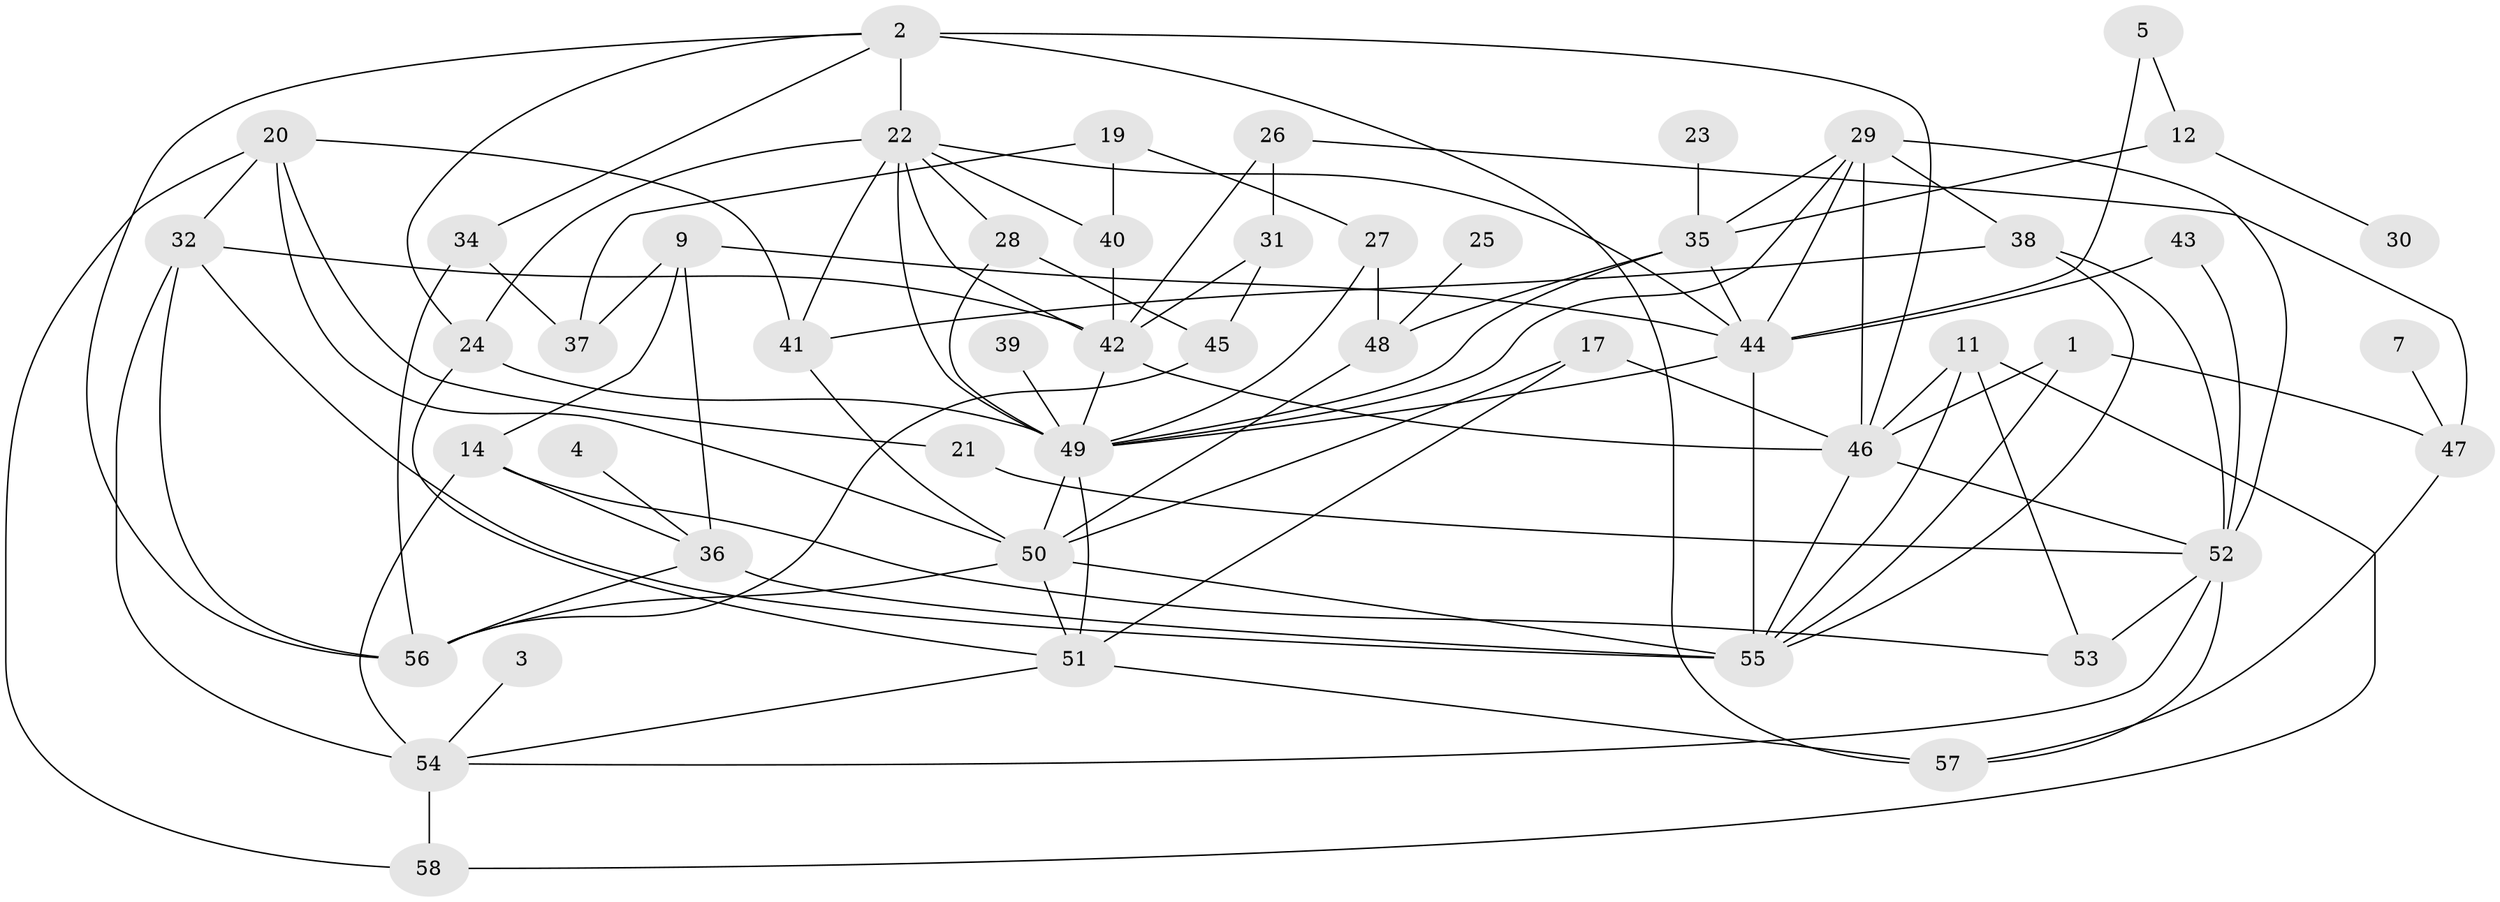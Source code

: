 // original degree distribution, {6: 0.05217391304347826, 2: 0.22608695652173913, 4: 0.1565217391304348, 3: 0.3217391304347826, 1: 0.08695652173913043, 0: 0.06956521739130435, 7: 0.017391304347826087, 5: 0.06086956521739131, 8: 0.008695652173913044}
// Generated by graph-tools (version 1.1) at 2025/25/03/09/25 03:25:18]
// undirected, 50 vertices, 104 edges
graph export_dot {
graph [start="1"]
  node [color=gray90,style=filled];
  1;
  2;
  3;
  4;
  5;
  7;
  9;
  11;
  12;
  14;
  17;
  19;
  20;
  21;
  22;
  23;
  24;
  25;
  26;
  27;
  28;
  29;
  30;
  31;
  32;
  34;
  35;
  36;
  37;
  38;
  39;
  40;
  41;
  42;
  43;
  44;
  45;
  46;
  47;
  48;
  49;
  50;
  51;
  52;
  53;
  54;
  55;
  56;
  57;
  58;
  1 -- 46 [weight=1.0];
  1 -- 47 [weight=1.0];
  1 -- 55 [weight=1.0];
  2 -- 22 [weight=1.0];
  2 -- 24 [weight=1.0];
  2 -- 34 [weight=1.0];
  2 -- 46 [weight=2.0];
  2 -- 56 [weight=1.0];
  2 -- 57 [weight=1.0];
  3 -- 54 [weight=1.0];
  4 -- 36 [weight=1.0];
  5 -- 12 [weight=1.0];
  5 -- 44 [weight=1.0];
  7 -- 47 [weight=1.0];
  9 -- 14 [weight=1.0];
  9 -- 36 [weight=1.0];
  9 -- 37 [weight=1.0];
  9 -- 44 [weight=1.0];
  11 -- 46 [weight=1.0];
  11 -- 53 [weight=1.0];
  11 -- 55 [weight=1.0];
  11 -- 58 [weight=1.0];
  12 -- 30 [weight=1.0];
  12 -- 35 [weight=1.0];
  14 -- 36 [weight=1.0];
  14 -- 53 [weight=1.0];
  14 -- 54 [weight=1.0];
  17 -- 46 [weight=1.0];
  17 -- 50 [weight=1.0];
  17 -- 51 [weight=1.0];
  19 -- 27 [weight=1.0];
  19 -- 37 [weight=1.0];
  19 -- 40 [weight=1.0];
  20 -- 21 [weight=1.0];
  20 -- 32 [weight=1.0];
  20 -- 41 [weight=1.0];
  20 -- 50 [weight=1.0];
  20 -- 58 [weight=1.0];
  21 -- 52 [weight=1.0];
  22 -- 24 [weight=1.0];
  22 -- 28 [weight=1.0];
  22 -- 40 [weight=1.0];
  22 -- 41 [weight=1.0];
  22 -- 42 [weight=1.0];
  22 -- 44 [weight=1.0];
  22 -- 49 [weight=2.0];
  23 -- 35 [weight=1.0];
  24 -- 49 [weight=1.0];
  24 -- 51 [weight=1.0];
  25 -- 48 [weight=1.0];
  26 -- 31 [weight=1.0];
  26 -- 42 [weight=1.0];
  26 -- 47 [weight=1.0];
  27 -- 48 [weight=1.0];
  27 -- 49 [weight=1.0];
  28 -- 45 [weight=1.0];
  28 -- 49 [weight=1.0];
  29 -- 35 [weight=1.0];
  29 -- 38 [weight=1.0];
  29 -- 44 [weight=1.0];
  29 -- 46 [weight=1.0];
  29 -- 49 [weight=1.0];
  29 -- 52 [weight=3.0];
  31 -- 42 [weight=1.0];
  31 -- 45 [weight=1.0];
  32 -- 42 [weight=1.0];
  32 -- 54 [weight=2.0];
  32 -- 55 [weight=1.0];
  32 -- 56 [weight=1.0];
  34 -- 37 [weight=1.0];
  34 -- 56 [weight=1.0];
  35 -- 44 [weight=1.0];
  35 -- 48 [weight=1.0];
  35 -- 49 [weight=1.0];
  36 -- 55 [weight=3.0];
  36 -- 56 [weight=1.0];
  38 -- 41 [weight=1.0];
  38 -- 52 [weight=1.0];
  38 -- 55 [weight=1.0];
  39 -- 49 [weight=1.0];
  40 -- 42 [weight=1.0];
  41 -- 50 [weight=1.0];
  42 -- 46 [weight=2.0];
  42 -- 49 [weight=1.0];
  43 -- 44 [weight=1.0];
  43 -- 52 [weight=1.0];
  44 -- 49 [weight=1.0];
  44 -- 55 [weight=1.0];
  45 -- 56 [weight=1.0];
  46 -- 52 [weight=1.0];
  46 -- 55 [weight=1.0];
  47 -- 57 [weight=1.0];
  48 -- 50 [weight=1.0];
  49 -- 50 [weight=1.0];
  49 -- 51 [weight=1.0];
  50 -- 51 [weight=1.0];
  50 -- 55 [weight=1.0];
  50 -- 56 [weight=1.0];
  51 -- 54 [weight=1.0];
  51 -- 57 [weight=1.0];
  52 -- 53 [weight=1.0];
  52 -- 54 [weight=1.0];
  52 -- 57 [weight=1.0];
  54 -- 58 [weight=1.0];
}
